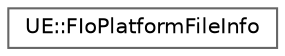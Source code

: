 digraph "Graphical Class Hierarchy"
{
 // INTERACTIVE_SVG=YES
 // LATEX_PDF_SIZE
  bgcolor="transparent";
  edge [fontname=Helvetica,fontsize=10,labelfontname=Helvetica,labelfontsize=10];
  node [fontname=Helvetica,fontsize=10,shape=box,height=0.2,width=0.4];
  rankdir="LR";
  Node0 [id="Node000000",label="UE::FIoPlatformFileInfo",height=0.2,width=0.4,color="grey40", fillcolor="white", style="filled",URL="$da/d40/structUE_1_1FIoPlatformFileInfo.html",tooltip=" "];
}
